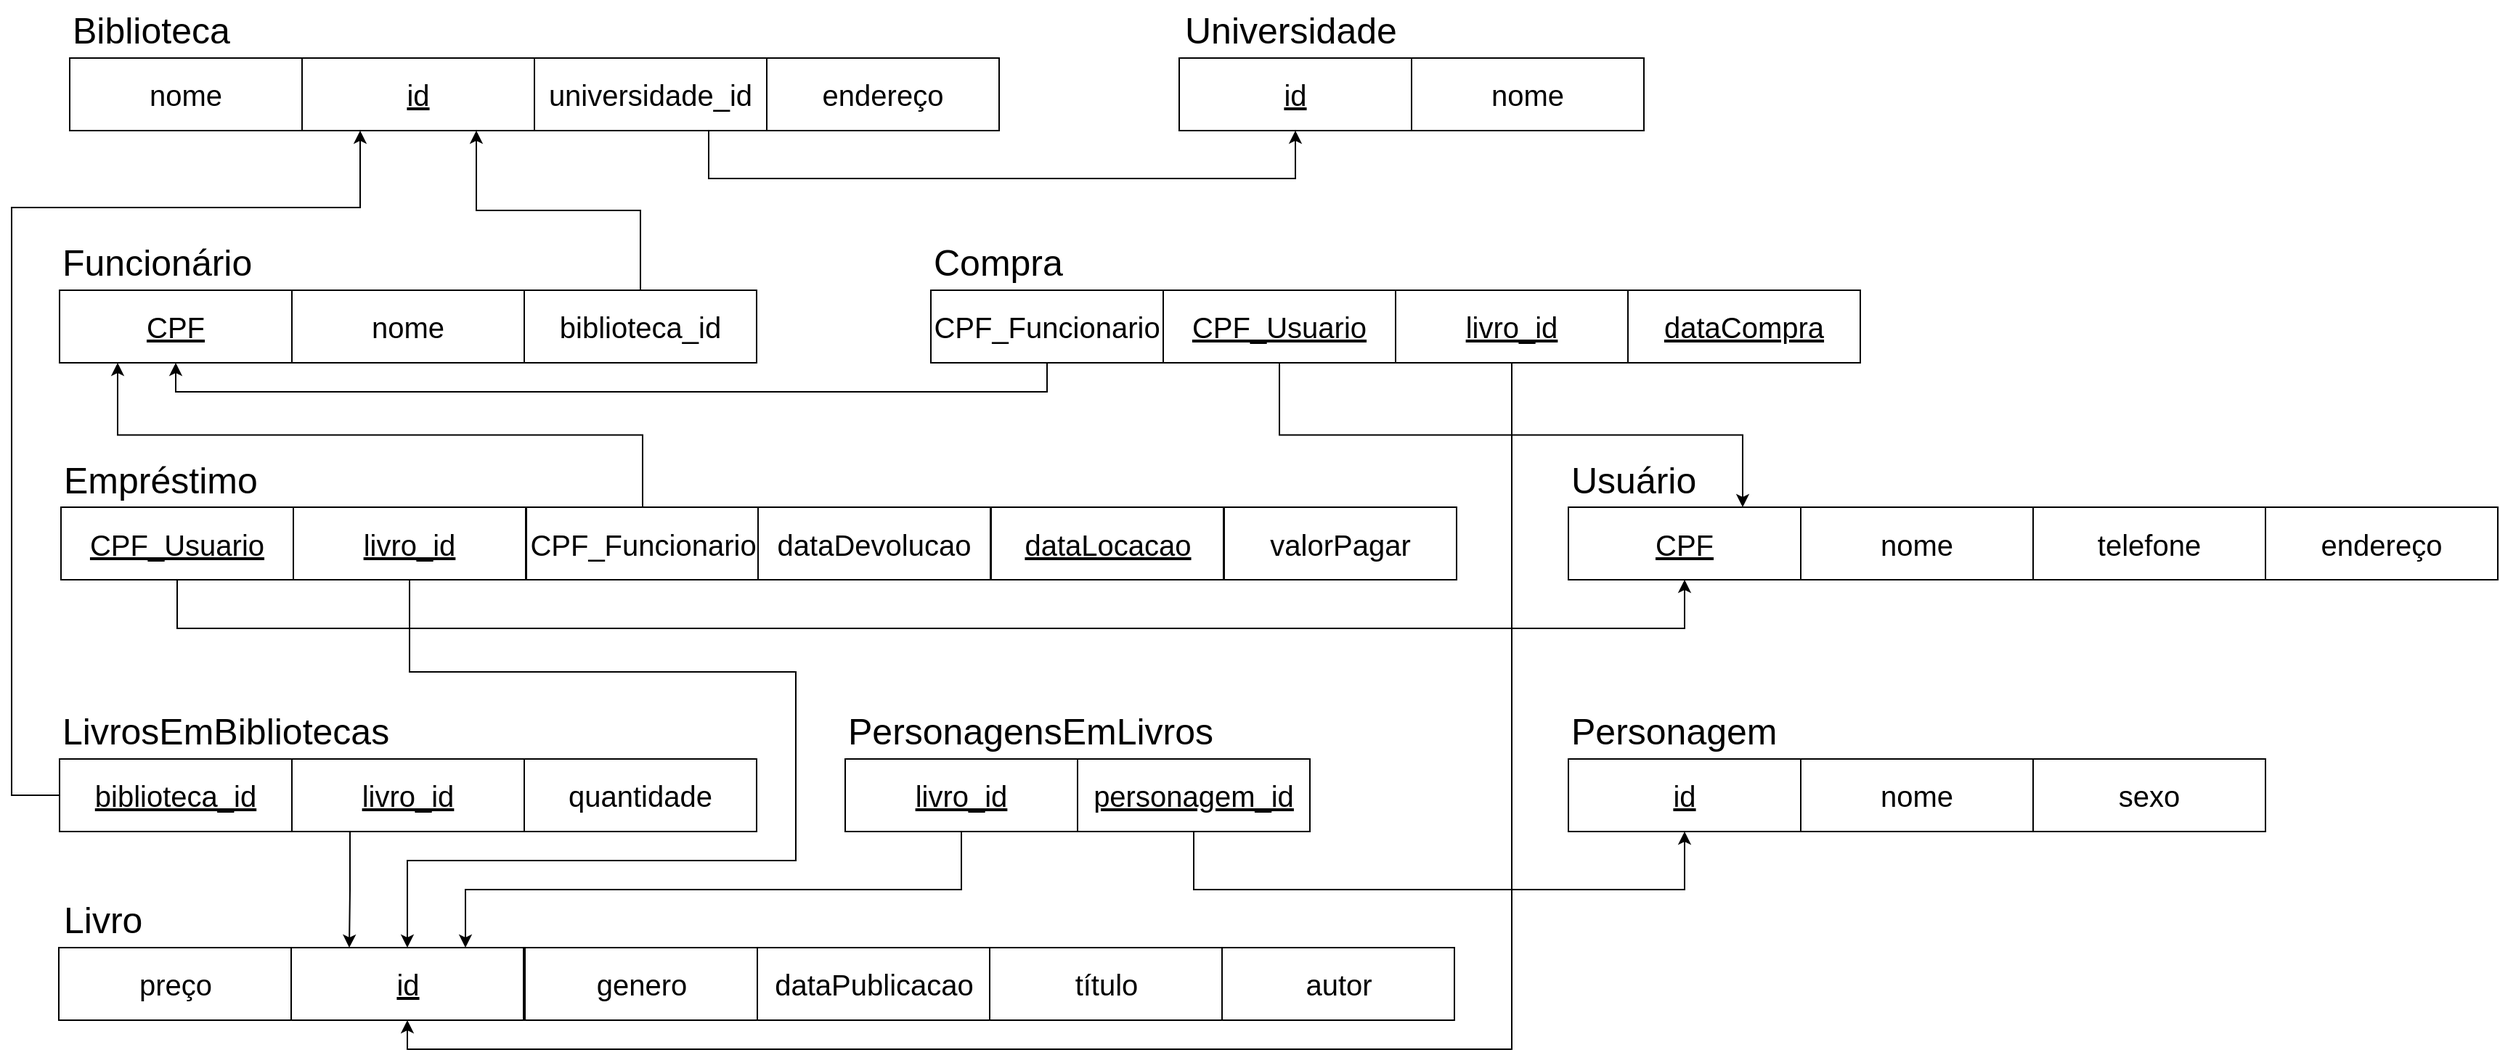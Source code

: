 <mxfile version="24.6.1" type="device">
  <diagram name="Page-1" id="lJj-ZM2UHCiAGcsIh958">
    <mxGraphModel dx="2722" dy="580" grid="1" gridSize="10" guides="1" tooltips="1" connect="1" arrows="1" fold="1" page="1" pageScale="1" pageWidth="1169" pageHeight="827" math="0" shadow="0">
      <root>
        <mxCell id="0" />
        <mxCell id="1" parent="0" />
        <mxCell id="OPvMVFJ-htap1hF1MXuL-352" value="Empréstimo" style="text;html=1;align=left;verticalAlign=middle;resizable=0;points=[];autosize=1;strokeColor=none;fillColor=none;fontSize=25;" parent="1" vertex="1">
          <mxGeometry x="134" y="1169.5" width="160" height="40" as="geometry" />
        </mxCell>
        <mxCell id="OPvMVFJ-htap1hF1MXuL-353" value="Compra" style="text;html=1;align=left;verticalAlign=middle;resizable=0;points=[];autosize=1;strokeColor=none;fillColor=none;fontSize=25;" parent="1" vertex="1">
          <mxGeometry x="733" y="1020" width="110" height="40" as="geometry" />
        </mxCell>
        <mxCell id="OPvMVFJ-htap1hF1MXuL-354" value="Usuário" style="text;html=1;align=left;verticalAlign=middle;resizable=0;points=[];autosize=1;strokeColor=none;fillColor=none;fontSize=25;" parent="1" vertex="1">
          <mxGeometry x="1172.0" y="1169.5" width="110" height="40" as="geometry" />
        </mxCell>
        <mxCell id="OPvMVFJ-htap1hF1MXuL-355" value="Livro" style="text;html=1;align=left;verticalAlign=middle;resizable=0;points=[];autosize=1;strokeColor=none;fillColor=none;fontSize=25;" parent="1" vertex="1">
          <mxGeometry x="134" y="1473" width="80" height="40" as="geometry" />
        </mxCell>
        <mxCell id="OPvMVFJ-htap1hF1MXuL-356" value="Biblioteca" style="text;html=1;align=left;verticalAlign=middle;resizable=0;points=[];autosize=1;strokeColor=none;fillColor=none;fontSize=25;" parent="1" vertex="1">
          <mxGeometry x="140" y="860" width="130" height="40" as="geometry" />
        </mxCell>
        <mxCell id="OPvMVFJ-htap1hF1MXuL-357" value="Universidade" style="text;html=1;align=left;verticalAlign=middle;resizable=0;points=[];autosize=1;strokeColor=none;fillColor=none;fontSize=25;" parent="1" vertex="1">
          <mxGeometry x="906.0" y="860" width="170" height="40" as="geometry" />
        </mxCell>
        <mxCell id="4RG7odBrNEbPB10TdpqU-33" style="edgeStyle=orthogonalEdgeStyle;rounded=0;orthogonalLoop=1;jettySize=auto;html=1;exitX=0.5;exitY=0;exitDx=0;exitDy=0;entryX=0.25;entryY=1;entryDx=0;entryDy=0;" parent="1" source="OPvMVFJ-htap1hF1MXuL-358" target="Nn8z03dCiSWKTQsUW6GA-33" edge="1">
          <mxGeometry relative="1" as="geometry" />
        </mxCell>
        <mxCell id="OPvMVFJ-htap1hF1MXuL-358" value="CPF_Funcionario" style="rounded=0;whiteSpace=wrap;html=1;fontSize=20;" parent="1" vertex="1">
          <mxGeometry x="454.5" y="1209.5" width="160" height="50" as="geometry" />
        </mxCell>
        <mxCell id="4RG7odBrNEbPB10TdpqU-34" style="edgeStyle=orthogonalEdgeStyle;rounded=0;orthogonalLoop=1;jettySize=auto;html=1;exitX=0.5;exitY=1;exitDx=0;exitDy=0;entryX=0.5;entryY=1;entryDx=0;entryDy=0;" parent="1" source="OPvMVFJ-htap1hF1MXuL-359" target="OPvMVFJ-htap1hF1MXuL-368" edge="1">
          <mxGeometry relative="1" as="geometry">
            <Array as="points">
              <mxPoint x="214" y="1293" />
              <mxPoint x="1252" y="1293" />
            </Array>
          </mxGeometry>
        </mxCell>
        <mxCell id="OPvMVFJ-htap1hF1MXuL-359" value="CPF_Usuario" style="rounded=0;whiteSpace=wrap;html=1;fontSize=20;fontStyle=4" parent="1" vertex="1">
          <mxGeometry x="134" y="1209.5" width="160" height="50" as="geometry" />
        </mxCell>
        <mxCell id="4RG7odBrNEbPB10TdpqU-61" style="edgeStyle=orthogonalEdgeStyle;rounded=0;orthogonalLoop=1;jettySize=auto;html=1;exitX=0.5;exitY=1;exitDx=0;exitDy=0;entryX=0.5;entryY=0;entryDx=0;entryDy=0;" parent="1" source="OPvMVFJ-htap1hF1MXuL-361" target="Nn8z03dCiSWKTQsUW6GA-2" edge="1">
          <mxGeometry relative="1" as="geometry">
            <Array as="points">
              <mxPoint x="374" y="1323" />
              <mxPoint x="640" y="1323" />
              <mxPoint x="640" y="1453" />
              <mxPoint x="373" y="1453" />
            </Array>
          </mxGeometry>
        </mxCell>
        <mxCell id="OPvMVFJ-htap1hF1MXuL-361" value="livro_id" style="rounded=0;whiteSpace=wrap;html=1;fontSize=20;fontStyle=4" parent="1" vertex="1">
          <mxGeometry x="294" y="1209.5" width="160" height="50" as="geometry" />
        </mxCell>
        <mxCell id="OPvMVFJ-htap1hF1MXuL-362" value="dataLocacao" style="rounded=0;whiteSpace=wrap;html=1;fontSize=20;fontStyle=4" parent="1" vertex="1">
          <mxGeometry x="774.5" y="1209.5" width="160" height="50" as="geometry" />
        </mxCell>
        <mxCell id="OPvMVFJ-htap1hF1MXuL-363" value="dataDevolucao" style="rounded=0;whiteSpace=wrap;html=1;fontSize=20;" parent="1" vertex="1">
          <mxGeometry x="614" y="1209.5" width="160" height="50" as="geometry" />
        </mxCell>
        <mxCell id="OPvMVFJ-htap1hF1MXuL-364" value="valorPagar" style="rounded=0;whiteSpace=wrap;html=1;fontSize=20;" parent="1" vertex="1">
          <mxGeometry x="935" y="1209.5" width="160" height="50" as="geometry" />
        </mxCell>
        <mxCell id="OPvMVFJ-htap1hF1MXuL-365" value="CPF_Funcionario" style="rounded=0;whiteSpace=wrap;html=1;fontSize=20;" parent="1" vertex="1">
          <mxGeometry x="733" y="1060" width="160" height="50" as="geometry" />
        </mxCell>
        <mxCell id="4RG7odBrNEbPB10TdpqU-1" style="edgeStyle=orthogonalEdgeStyle;rounded=0;orthogonalLoop=1;jettySize=auto;html=1;exitX=0.5;exitY=1;exitDx=0;exitDy=0;entryX=0.5;entryY=1;entryDx=0;entryDy=0;" parent="1" source="OPvMVFJ-htap1hF1MXuL-365" target="Nn8z03dCiSWKTQsUW6GA-33" edge="1">
          <mxGeometry relative="1" as="geometry" />
        </mxCell>
        <mxCell id="4RG7odBrNEbPB10TdpqU-18" style="edgeStyle=orthogonalEdgeStyle;rounded=0;orthogonalLoop=1;jettySize=auto;html=1;exitX=0.5;exitY=1;exitDx=0;exitDy=0;entryX=0.75;entryY=0;entryDx=0;entryDy=0;" parent="1" source="OPvMVFJ-htap1hF1MXuL-366" target="OPvMVFJ-htap1hF1MXuL-368" edge="1">
          <mxGeometry relative="1" as="geometry" />
        </mxCell>
        <mxCell id="OPvMVFJ-htap1hF1MXuL-366" value="CPF_Usuario" style="rounded=0;whiteSpace=wrap;html=1;fontSize=20;fontStyle=4" parent="1" vertex="1">
          <mxGeometry x="893" y="1060" width="160" height="50" as="geometry" />
        </mxCell>
        <mxCell id="4RG7odBrNEbPB10TdpqU-62" style="edgeStyle=orthogonalEdgeStyle;rounded=0;orthogonalLoop=1;jettySize=auto;html=1;exitX=0.5;exitY=1;exitDx=0;exitDy=0;entryX=0.5;entryY=1;entryDx=0;entryDy=0;" parent="1" source="OPvMVFJ-htap1hF1MXuL-367" target="Nn8z03dCiSWKTQsUW6GA-2" edge="1">
          <mxGeometry relative="1" as="geometry" />
        </mxCell>
        <mxCell id="OPvMVFJ-htap1hF1MXuL-367" value="livro_id" style="rounded=0;whiteSpace=wrap;html=1;fontSize=20;fontStyle=4" parent="1" vertex="1">
          <mxGeometry x="1053" y="1060" width="160" height="50" as="geometry" />
        </mxCell>
        <mxCell id="OPvMVFJ-htap1hF1MXuL-368" value="CPF" style="rounded=0;whiteSpace=wrap;html=1;fontSize=20;fontStyle=4" parent="1" vertex="1">
          <mxGeometry x="1172" y="1209.5" width="160" height="50" as="geometry" />
        </mxCell>
        <mxCell id="OPvMVFJ-htap1hF1MXuL-369" value="nome" style="rounded=0;whiteSpace=wrap;html=1;fontSize=20;fontStyle=0" parent="1" vertex="1">
          <mxGeometry x="1332" y="1209.5" width="160" height="50" as="geometry" />
        </mxCell>
        <mxCell id="OPvMVFJ-htap1hF1MXuL-370" value="telefone" style="rounded=0;whiteSpace=wrap;html=1;fontSize=20;fontStyle=0" parent="1" vertex="1">
          <mxGeometry x="1492" y="1209.5" width="160" height="50" as="geometry" />
        </mxCell>
        <mxCell id="OPvMVFJ-htap1hF1MXuL-371" value="endereço" style="rounded=0;whiteSpace=wrap;html=1;fontSize=20;fontStyle=0" parent="1" vertex="1">
          <mxGeometry x="1652" y="1209.5" width="160" height="50" as="geometry" />
        </mxCell>
        <mxCell id="Nn8z03dCiSWKTQsUW6GA-1" value="preço" style="rounded=0;whiteSpace=wrap;html=1;fontSize=20;fontStyle=0" parent="1" vertex="1">
          <mxGeometry x="132.5" y="1513" width="160" height="50" as="geometry" />
        </mxCell>
        <mxCell id="Nn8z03dCiSWKTQsUW6GA-2" value="id" style="rounded=0;whiteSpace=wrap;html=1;fontSize=20;fontStyle=4" parent="1" vertex="1">
          <mxGeometry x="292.5" y="1513" width="160" height="50" as="geometry" />
        </mxCell>
        <mxCell id="Nn8z03dCiSWKTQsUW6GA-4" value="genero" style="rounded=0;whiteSpace=wrap;html=1;fontSize=20;fontStyle=0" parent="1" vertex="1">
          <mxGeometry x="453.5" y="1513" width="160" height="50" as="geometry" />
        </mxCell>
        <mxCell id="Nn8z03dCiSWKTQsUW6GA-6" value="dataPublicacao" style="rounded=0;whiteSpace=wrap;html=1;fontSize=20;" parent="1" vertex="1">
          <mxGeometry x="613.5" y="1513" width="160" height="50" as="geometry" />
        </mxCell>
        <mxCell id="Nn8z03dCiSWKTQsUW6GA-8" value="nome" style="rounded=0;whiteSpace=wrap;html=1;fontSize=20;fontStyle=0" parent="1" vertex="1">
          <mxGeometry x="140" y="900" width="160" height="50" as="geometry" />
        </mxCell>
        <mxCell id="Nn8z03dCiSWKTQsUW6GA-9" value="id" style="rounded=0;whiteSpace=wrap;html=1;fontSize=20;fontStyle=4" parent="1" vertex="1">
          <mxGeometry x="300" y="900" width="160" height="50" as="geometry" />
        </mxCell>
        <mxCell id="4RG7odBrNEbPB10TdpqU-60" style="edgeStyle=orthogonalEdgeStyle;rounded=0;orthogonalLoop=1;jettySize=auto;html=1;exitX=0.75;exitY=1;exitDx=0;exitDy=0;entryX=0.5;entryY=1;entryDx=0;entryDy=0;" parent="1" source="Nn8z03dCiSWKTQsUW6GA-10" target="Nn8z03dCiSWKTQsUW6GA-16" edge="1">
          <mxGeometry relative="1" as="geometry">
            <Array as="points">
              <mxPoint x="580" y="983" />
              <mxPoint x="984" y="983" />
            </Array>
          </mxGeometry>
        </mxCell>
        <mxCell id="Nn8z03dCiSWKTQsUW6GA-10" value="universidade_id" style="rounded=0;whiteSpace=wrap;html=1;fontSize=20;fontStyle=0" parent="1" vertex="1">
          <mxGeometry x="460" y="900" width="160" height="50" as="geometry" />
        </mxCell>
        <mxCell id="Nn8z03dCiSWKTQsUW6GA-11" value="endereço" style="rounded=0;whiteSpace=wrap;html=1;fontSize=20;fontStyle=0" parent="1" vertex="1">
          <mxGeometry x="620" y="900" width="160" height="50" as="geometry" />
        </mxCell>
        <mxCell id="Nn8z03dCiSWKTQsUW6GA-16" value="id" style="rounded=0;whiteSpace=wrap;html=1;fontSize=20;fontStyle=4" parent="1" vertex="1">
          <mxGeometry x="904.0" y="900" width="160" height="50" as="geometry" />
        </mxCell>
        <mxCell id="Nn8z03dCiSWKTQsUW6GA-17" value="nome" style="rounded=0;whiteSpace=wrap;html=1;fontSize=20;fontStyle=0" parent="1" vertex="1">
          <mxGeometry x="1064" y="900" width="160" height="50" as="geometry" />
        </mxCell>
        <mxCell id="Nn8z03dCiSWKTQsUW6GA-20" value="Personagem" style="text;html=1;align=left;verticalAlign=middle;resizable=0;points=[];autosize=1;strokeColor=none;fillColor=none;fontSize=25;" parent="1" vertex="1">
          <mxGeometry x="1172" y="1343" width="170" height="40" as="geometry" />
        </mxCell>
        <mxCell id="Nn8z03dCiSWKTQsUW6GA-22" value="nome" style="rounded=0;whiteSpace=wrap;html=1;fontSize=20;fontStyle=0" parent="1" vertex="1">
          <mxGeometry x="1332" y="1383" width="160" height="50" as="geometry" />
        </mxCell>
        <mxCell id="Nn8z03dCiSWKTQsUW6GA-24" value="id" style="rounded=0;whiteSpace=wrap;html=1;fontSize=20;fontStyle=4" parent="1" vertex="1">
          <mxGeometry x="1172" y="1383" width="160" height="50" as="geometry" />
        </mxCell>
        <mxCell id="Nn8z03dCiSWKTQsUW6GA-32" value="Funcionário" style="text;html=1;align=left;verticalAlign=middle;resizable=0;points=[];autosize=1;strokeColor=none;fillColor=none;fontSize=25;" parent="1" vertex="1">
          <mxGeometry x="133.0" y="1020" width="150" height="40" as="geometry" />
        </mxCell>
        <mxCell id="Nn8z03dCiSWKTQsUW6GA-33" value="CPF" style="rounded=0;whiteSpace=wrap;html=1;fontSize=20;fontStyle=4" parent="1" vertex="1">
          <mxGeometry x="133" y="1060" width="160" height="50" as="geometry" />
        </mxCell>
        <mxCell id="Nn8z03dCiSWKTQsUW6GA-34" value="nome" style="rounded=0;whiteSpace=wrap;html=1;fontSize=20;fontStyle=0" parent="1" vertex="1">
          <mxGeometry x="293" y="1060" width="160" height="50" as="geometry" />
        </mxCell>
        <mxCell id="4RG7odBrNEbPB10TdpqU-38" style="edgeStyle=orthogonalEdgeStyle;rounded=0;orthogonalLoop=1;jettySize=auto;html=1;exitX=0.5;exitY=0;exitDx=0;exitDy=0;entryX=0.75;entryY=1;entryDx=0;entryDy=0;" parent="1" source="Nn8z03dCiSWKTQsUW6GA-35" target="Nn8z03dCiSWKTQsUW6GA-9" edge="1">
          <mxGeometry relative="1" as="geometry" />
        </mxCell>
        <mxCell id="Nn8z03dCiSWKTQsUW6GA-35" value="biblioteca_id" style="rounded=0;whiteSpace=wrap;html=1;fontSize=20;fontStyle=0" parent="1" vertex="1">
          <mxGeometry x="453" y="1060" width="160" height="50" as="geometry" />
        </mxCell>
        <mxCell id="4RG7odBrNEbPB10TdpqU-14" value="PersonagensEmLivros" style="text;html=1;align=left;verticalAlign=middle;resizable=0;points=[];autosize=1;strokeColor=none;fillColor=none;fontSize=25;" parent="1" vertex="1">
          <mxGeometry x="674.0" y="1343" width="280" height="40" as="geometry" />
        </mxCell>
        <mxCell id="4RG7odBrNEbPB10TdpqU-59" style="edgeStyle=orthogonalEdgeStyle;rounded=0;orthogonalLoop=1;jettySize=auto;html=1;exitX=0.5;exitY=1;exitDx=0;exitDy=0;entryX=0.75;entryY=0;entryDx=0;entryDy=0;" parent="1" source="4RG7odBrNEbPB10TdpqU-21" target="Nn8z03dCiSWKTQsUW6GA-2" edge="1">
          <mxGeometry relative="1" as="geometry" />
        </mxCell>
        <mxCell id="4RG7odBrNEbPB10TdpqU-21" value="livro_id" style="rounded=0;whiteSpace=wrap;html=1;fontSize=20;fontStyle=4" parent="1" vertex="1">
          <mxGeometry x="674.0" y="1383" width="160" height="50" as="geometry" />
        </mxCell>
        <mxCell id="4RG7odBrNEbPB10TdpqU-63" style="edgeStyle=orthogonalEdgeStyle;rounded=0;orthogonalLoop=1;jettySize=auto;html=1;exitX=0.5;exitY=1;exitDx=0;exitDy=0;entryX=0.5;entryY=1;entryDx=0;entryDy=0;" parent="1" source="4RG7odBrNEbPB10TdpqU-22" target="Nn8z03dCiSWKTQsUW6GA-24" edge="1">
          <mxGeometry relative="1" as="geometry">
            <Array as="points">
              <mxPoint x="914" y="1473" />
              <mxPoint x="1252" y="1473" />
            </Array>
          </mxGeometry>
        </mxCell>
        <mxCell id="4RG7odBrNEbPB10TdpqU-22" value="personagem_id" style="rounded=0;whiteSpace=wrap;html=1;fontSize=20;fontStyle=4" parent="1" vertex="1">
          <mxGeometry x="834.0" y="1383" width="160" height="50" as="geometry" />
        </mxCell>
        <mxCell id="4RG7odBrNEbPB10TdpqU-27" value="sexo" style="rounded=0;whiteSpace=wrap;html=1;fontSize=20;fontStyle=0" parent="1" vertex="1">
          <mxGeometry x="1492" y="1383" width="160" height="50" as="geometry" />
        </mxCell>
        <mxCell id="4RG7odBrNEbPB10TdpqU-39" value="LivrosEmBibliotecas" style="text;html=1;align=left;verticalAlign=middle;resizable=0;points=[];autosize=1;strokeColor=none;fillColor=none;fontSize=25;" parent="1" vertex="1">
          <mxGeometry x="133.0" y="1343" width="250" height="40" as="geometry" />
        </mxCell>
        <mxCell id="4RG7odBrNEbPB10TdpqU-49" style="edgeStyle=orthogonalEdgeStyle;rounded=0;orthogonalLoop=1;jettySize=auto;html=1;exitX=0.25;exitY=1;exitDx=0;exitDy=0;entryX=0.25;entryY=0;entryDx=0;entryDy=0;" parent="1" source="4RG7odBrNEbPB10TdpqU-40" target="Nn8z03dCiSWKTQsUW6GA-2" edge="1">
          <mxGeometry relative="1" as="geometry" />
        </mxCell>
        <mxCell id="4RG7odBrNEbPB10TdpqU-40" value="livro_id" style="rounded=0;whiteSpace=wrap;html=1;fontSize=20;fontStyle=4" parent="1" vertex="1">
          <mxGeometry x="293" y="1383" width="160" height="50" as="geometry" />
        </mxCell>
        <mxCell id="4RG7odBrNEbPB10TdpqU-50" style="edgeStyle=orthogonalEdgeStyle;rounded=0;orthogonalLoop=1;jettySize=auto;html=1;exitX=0;exitY=0.5;exitDx=0;exitDy=0;entryX=0.25;entryY=1;entryDx=0;entryDy=0;" parent="1" source="4RG7odBrNEbPB10TdpqU-41" target="Nn8z03dCiSWKTQsUW6GA-9" edge="1">
          <mxGeometry relative="1" as="geometry">
            <Array as="points">
              <mxPoint x="100" y="1408" />
              <mxPoint x="100" y="1003" />
              <mxPoint x="340" y="1003" />
            </Array>
          </mxGeometry>
        </mxCell>
        <mxCell id="4RG7odBrNEbPB10TdpqU-41" value="biblioteca_id" style="rounded=0;whiteSpace=wrap;html=1;fontSize=20;fontStyle=4" parent="1" vertex="1">
          <mxGeometry x="133" y="1383" width="160" height="50" as="geometry" />
        </mxCell>
        <mxCell id="4RG7odBrNEbPB10TdpqU-57" value="quantidade" style="rounded=0;whiteSpace=wrap;html=1;fontSize=20;" parent="1" vertex="1">
          <mxGeometry x="453" y="1383" width="160" height="50" as="geometry" />
        </mxCell>
        <mxCell id="4RG7odBrNEbPB10TdpqU-64" value="dataCompra" style="rounded=0;whiteSpace=wrap;html=1;fontSize=20;fontStyle=4" parent="1" vertex="1">
          <mxGeometry x="1213" y="1060" width="160" height="50" as="geometry" />
        </mxCell>
        <mxCell id="EGvNruT1QqCo58oHShCS-1" value="título" style="rounded=0;whiteSpace=wrap;html=1;fontSize=20;fontStyle=0" vertex="1" parent="1">
          <mxGeometry x="773.5" y="1513" width="160" height="50" as="geometry" />
        </mxCell>
        <mxCell id="EGvNruT1QqCo58oHShCS-2" value="autor" style="rounded=0;whiteSpace=wrap;html=1;fontSize=20;" vertex="1" parent="1">
          <mxGeometry x="933.5" y="1513" width="160" height="50" as="geometry" />
        </mxCell>
      </root>
    </mxGraphModel>
  </diagram>
</mxfile>
